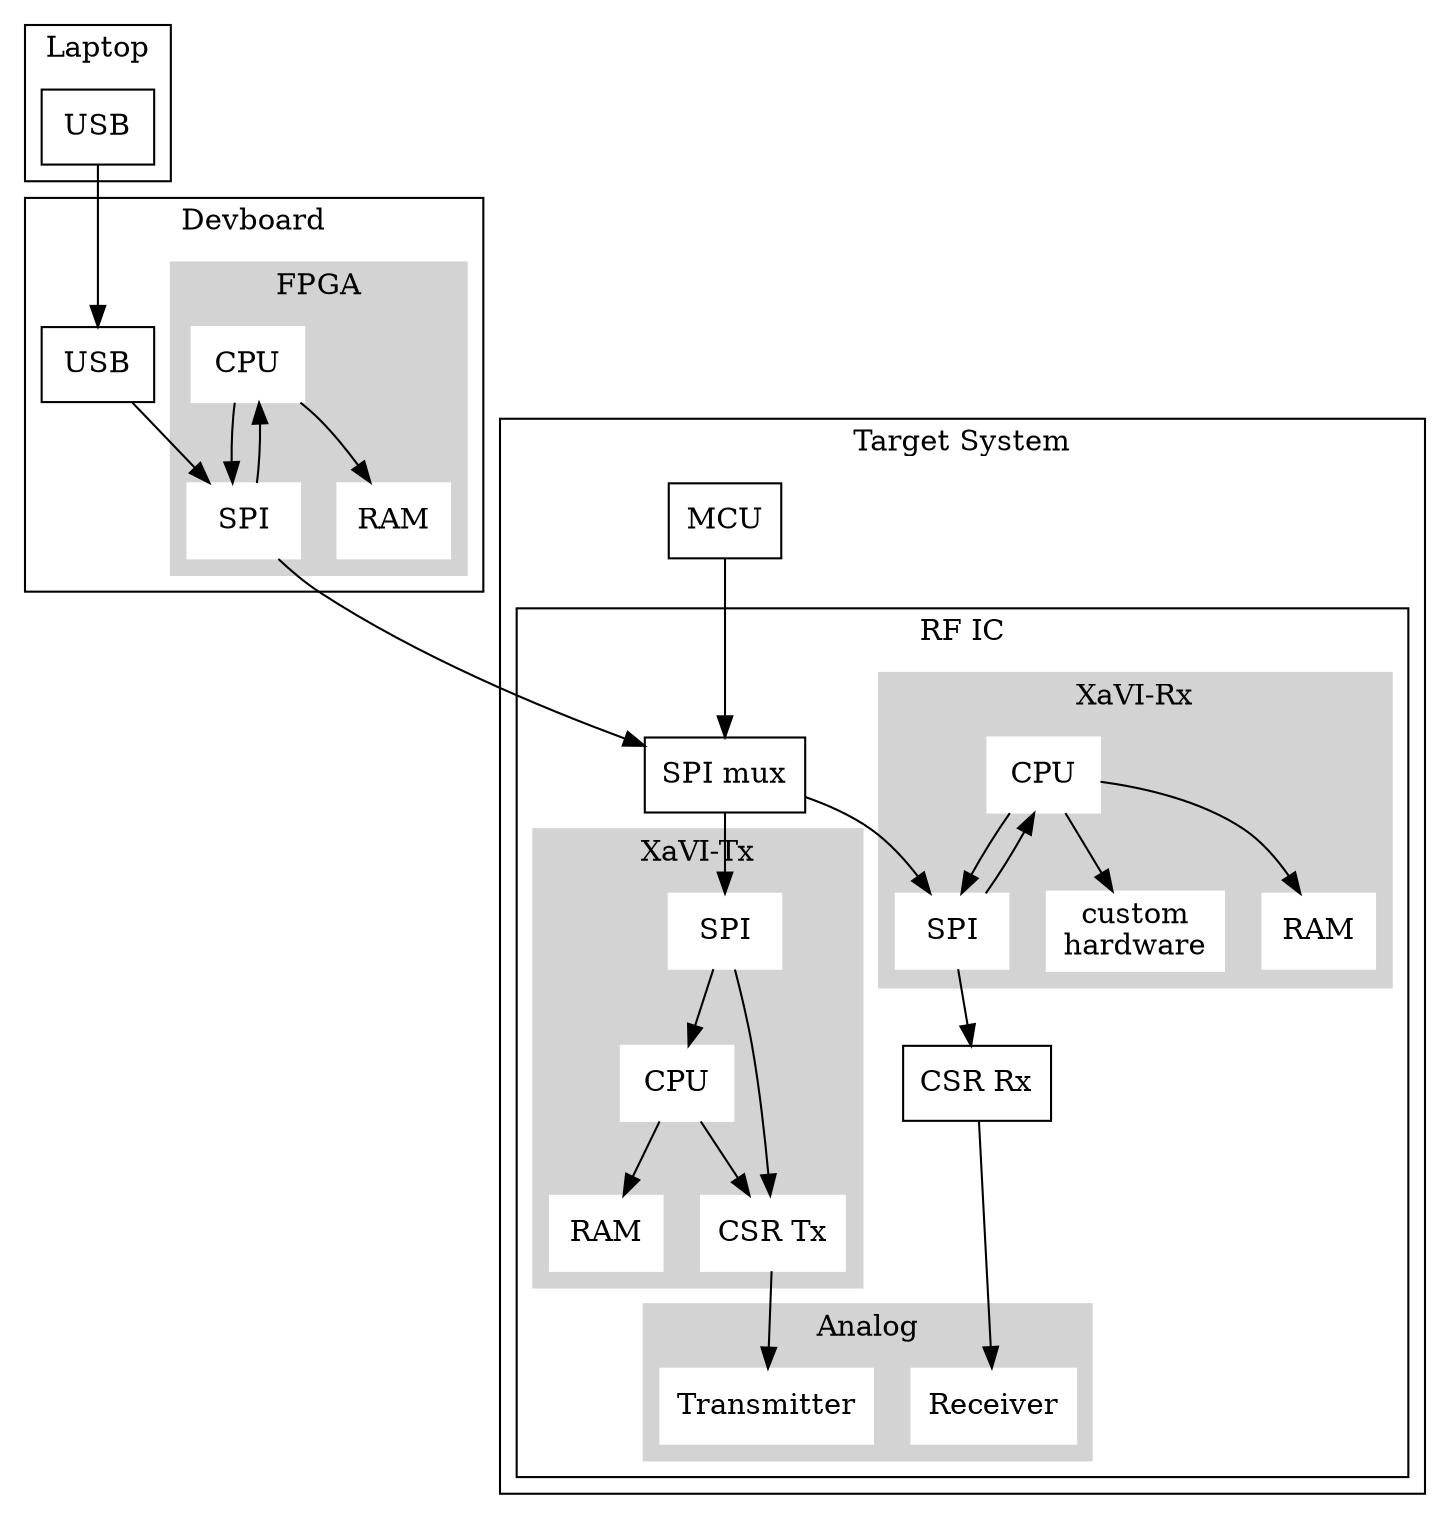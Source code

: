 # Use https://dreampuf.github.io/GraphvizOnline to generate image
digraph G {
node[shape=box]


subgraph cluster_laptop {
  USB;
    label = "Laptop";
}

subgraph cluster_dev {
  subgraph cluster_fpga {
    style=filled;
    color=lightgrey;
    node [style=filled,color=white];
    label = "FPGA";
    cpu_c [label="CPU"];
    ram_c [label="RAM"];
    spi_c [label="SPI"];
    cpu_c -> spi_c -> cpu_c;
    cpu_c -> ram_c;
  }
    usb_c [label="USB"];
    label = "Devboard";
}

subgraph cluster_host {
  MCU;
    label = "Target System";


subgraph cluster_ic {

  subgraph cluster_a {
    style=filled;
    color=lightgrey;
    node [style=filled,color=white];
    label = "XaVI-Rx";
    cpu_a [label="CPU"];
    ram_a [label="RAM"];
    spi_a [label="SPI"];
    logic_a [label="custom\nhardware"];
    #spi_a -> cpu_a;
    cpu_a -> spi_a -> cpu_a;
    cpu_a -> logic_a;
    cpu_a -> ram_a;
  }

  csr_a [label="CSR Rx"];

  subgraph cluster_b {
    style=filled;
    color=lightgrey;
    node [style=filled,color=white];
    label = "XaVI-Tx";
    cpu_b [label="CPU"];
    csr_b [label="CSR Tx"];
    ram_b [label="RAM"];
    spi_b [label="SPI"];
    spi_b -> cpu_b;
    cpu_b -> ram_b;
    cpu_b -> csr_b;
    spi_b -> csr_b;
  }

  subgraph cluster_analog {
    style=filled;
    color=lightgrey;
    node [style=filled,color=white];
    label = "Analog";
    tx [label="Receiver"];
    rx [label="Transmitter"];
  }
 
  spi_mux [label="SPI mux"]
    label = "RF IC";
}
}



spi_a -> csr_a;

MCU -> spi_mux;
USB -> usb_c;
usb_c -> spi_c;
spi_c -> spi_mux;
spi_mux -> spi_a;
spi_mux -> spi_b;

csr_a -> tx;
csr_b -> rx;

}

